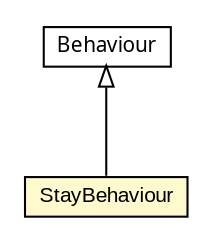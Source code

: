 #!/usr/local/bin/dot
#
# Class diagram 
# Generated by UMLGraph version 5.1 (http://www.umlgraph.org/)
#

digraph G {
	edge [fontname="arial",fontsize=10,labelfontname="arial",labelfontsize=10];
	node [fontname="arial",fontsize=10,shape=plaintext];
	nodesep=0.25;
	ranksep=0.5;
	// pl.staszczyk.mysimplebot1.behaviours.Behaviour
	c147 [label=<<table title="pl.staszczyk.mysimplebot1.behaviours.Behaviour" border="0" cellborder="1" cellspacing="0" cellpadding="2" port="p" href="../Behaviour.html">
		<tr><td><table border="0" cellspacing="0" cellpadding="1">
<tr><td align="center" balign="center"><font face="ariali"> Behaviour </font></td></tr>
		</table></td></tr>
		</table>>, fontname="arial", fontcolor="black", fontsize=10.0];
	// pl.staszczyk.mysimplebot1.behaviours.implementations.StayBehaviour
	c148 [label=<<table title="pl.staszczyk.mysimplebot1.behaviours.implementations.StayBehaviour" border="0" cellborder="1" cellspacing="0" cellpadding="2" port="p" bgcolor="lemonChiffon" href="./StayBehaviour.html">
		<tr><td><table border="0" cellspacing="0" cellpadding="1">
<tr><td align="center" balign="center"> StayBehaviour </td></tr>
		</table></td></tr>
		</table>>, fontname="arial", fontcolor="black", fontsize=10.0];
	//pl.staszczyk.mysimplebot1.behaviours.implementations.StayBehaviour extends pl.staszczyk.mysimplebot1.behaviours.Behaviour
	c147:p -> c148:p [dir=back,arrowtail=empty];
}

